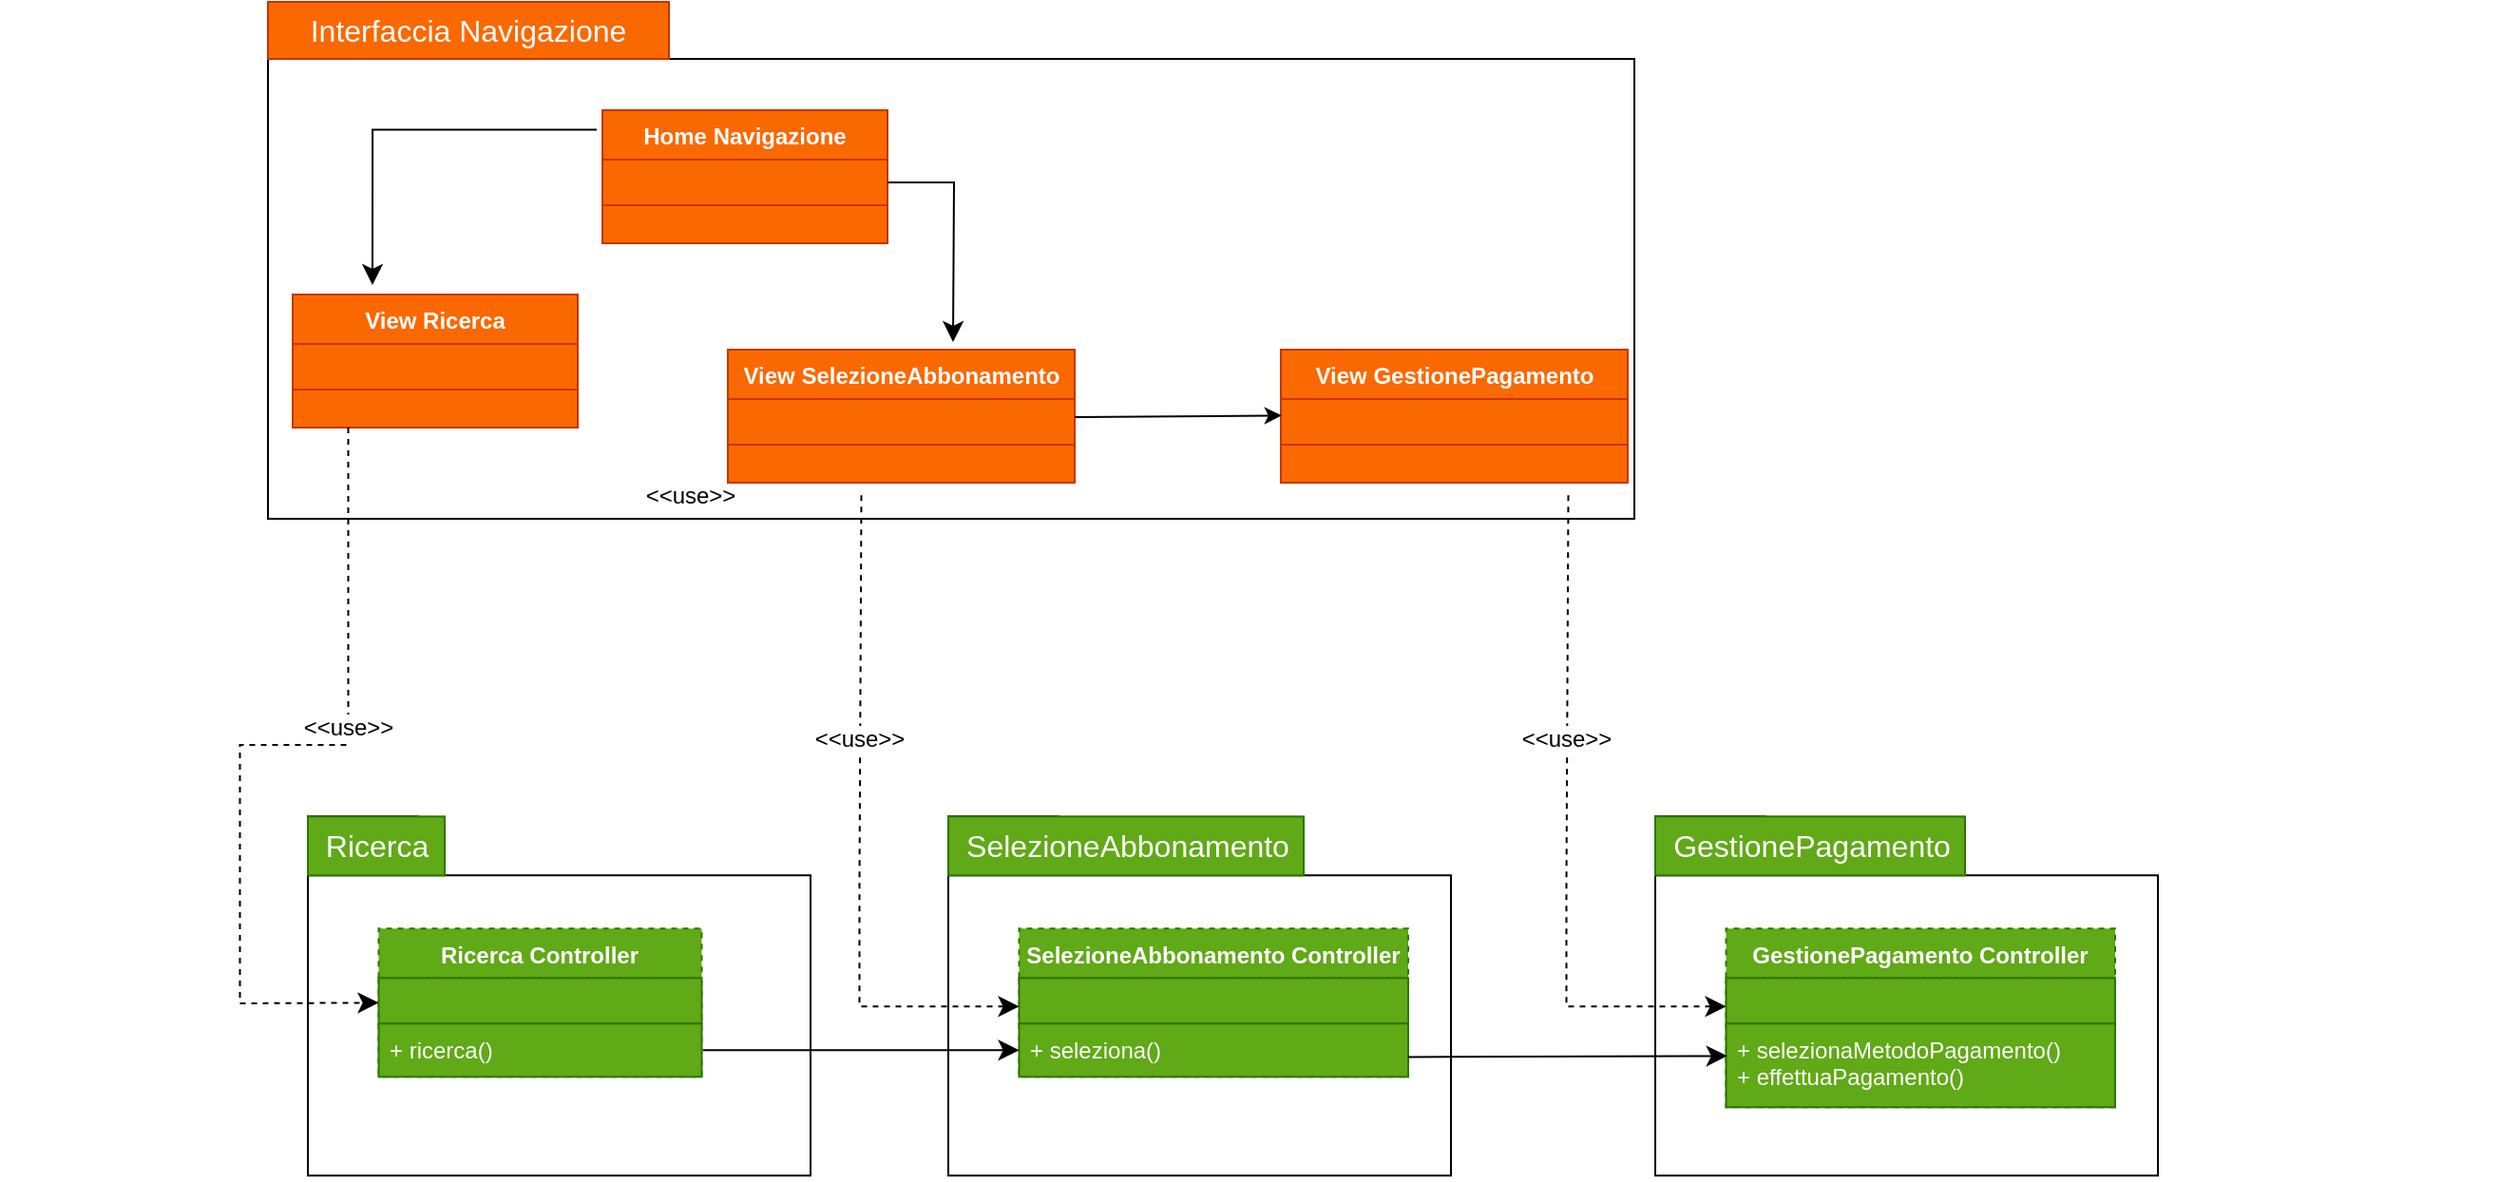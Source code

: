 <mxfile version="24.4.9" type="github">
  <diagram name="Pagina-1" id="Kk3BQr0RypFoucPu4F-1">
    <mxGraphModel dx="1771" dy="2023" grid="0" gridSize="10" guides="1" tooltips="1" connect="1" arrows="1" fold="1" page="0" pageScale="1" pageWidth="827" pageHeight="1169" math="0" shadow="0">
      <root>
        <mxCell id="0" />
        <mxCell id="1" parent="0" />
        <mxCell id="VfTNHmG4rs7rXMlGlwBh-3" style="edgeStyle=none;curved=1;rounded=0;orthogonalLoop=1;jettySize=auto;html=1;exitX=0.5;exitY=0;exitDx=0;exitDy=0;fontSize=12;startSize=8;endSize=8;" parent="1" edge="1">
          <mxGeometry relative="1" as="geometry">
            <mxPoint x="105" y="-19" as="sourcePoint" />
            <mxPoint x="105" y="-19" as="targetPoint" />
          </mxGeometry>
        </mxCell>
        <mxCell id="VfTNHmG4rs7rXMlGlwBh-4" value="" style="shape=folder;fontStyle=1;spacingTop=10;tabWidth=58;tabHeight=31;tabPosition=left;html=1;whiteSpace=wrap;" parent="1" vertex="1">
          <mxGeometry x="-85" y="-171.33" width="264.5" height="189" as="geometry" />
        </mxCell>
        <mxCell id="VfTNHmG4rs7rXMlGlwBh-5" value="Ricerca" style="text;html=1;align=center;verticalAlign=middle;resizable=0;points=[];autosize=1;fontSize=16;fillColor=#60a917;fontColor=#ffffff;strokeColor=#2D7600;" parent="1" vertex="1">
          <mxGeometry x="-85" y="-171.33" width="72" height="31" as="geometry" />
        </mxCell>
        <mxCell id="VfTNHmG4rs7rXMlGlwBh-10" value="Ricerca Controller" style="swimlane;fontStyle=1;align=center;verticalAlign=top;childLayout=stackLayout;horizontal=1;startSize=26;horizontalStack=0;resizeParent=1;resizeParentMax=0;resizeLast=0;collapsible=1;marginBottom=0;whiteSpace=wrap;html=1;fillColor=#60a917;fontColor=#ffffff;strokeColor=#2D7600;dashed=1;" parent="1" vertex="1">
          <mxGeometry x="-47.75" y="-112.33" width="170" height="78" as="geometry" />
        </mxCell>
        <mxCell id="VfTNHmG4rs7rXMlGlwBh-11" value="" style="text;strokeColor=#2D7600;fillColor=#60a917;align=left;verticalAlign=top;spacingLeft=4;spacingRight=4;overflow=hidden;rotatable=0;points=[[0,0.5],[1,0.5]];portConstraint=eastwest;whiteSpace=wrap;html=1;fontColor=#ffffff;" parent="VfTNHmG4rs7rXMlGlwBh-10" vertex="1">
          <mxGeometry y="26" width="170" height="24" as="geometry" />
        </mxCell>
        <mxCell id="VfTNHmG4rs7rXMlGlwBh-12" value="" style="line;strokeWidth=1;fillColor=#fa6800;align=left;verticalAlign=middle;spacingTop=-1;spacingLeft=3;spacingRight=3;rotatable=0;labelPosition=right;points=[];portConstraint=eastwest;strokeColor=#FF8000;fontColor=#000000;" parent="VfTNHmG4rs7rXMlGlwBh-10" vertex="1">
          <mxGeometry y="50" width="170" as="geometry" />
        </mxCell>
        <mxCell id="VfTNHmG4rs7rXMlGlwBh-13" value="+ ricerca()" style="text;strokeColor=#2D7600;fillColor=#60a917;align=left;verticalAlign=top;spacingLeft=4;spacingRight=4;overflow=hidden;rotatable=0;points=[[0,0.5],[1,0.5]];portConstraint=eastwest;whiteSpace=wrap;html=1;fontColor=#ffffff;" parent="VfTNHmG4rs7rXMlGlwBh-10" vertex="1">
          <mxGeometry y="50" width="170" height="28" as="geometry" />
        </mxCell>
        <mxCell id="VfTNHmG4rs7rXMlGlwBh-14" style="edgeStyle=none;curved=0;rounded=0;orthogonalLoop=1;jettySize=auto;html=1;exitX=0.5;exitY=1;exitDx=0;exitDy=0;fontSize=12;startSize=8;endSize=8;entryX=0;entryY=0.25;entryDx=0;entryDy=0;dashed=1;strokeColor=none;" parent="1" target="VfTNHmG4rs7rXMlGlwBh-10" edge="1">
          <mxGeometry relative="1" as="geometry">
            <mxPoint x="-238" y="-210.33" as="sourcePoint" />
            <mxPoint x="-238" y="108.67" as="targetPoint" />
            <Array as="points">
              <mxPoint x="-238" y="9.67" />
            </Array>
          </mxGeometry>
        </mxCell>
        <mxCell id="VfTNHmG4rs7rXMlGlwBh-20" value="" style="shape=folder;fontStyle=1;spacingTop=10;tabWidth=58;tabHeight=31;tabPosition=left;html=1;whiteSpace=wrap;" parent="1" vertex="1">
          <mxGeometry x="252" y="-171.33" width="264.5" height="189" as="geometry" />
        </mxCell>
        <mxCell id="VfTNHmG4rs7rXMlGlwBh-21" value="SelezioneAbbonamento" style="text;html=1;align=center;verticalAlign=middle;resizable=0;points=[];autosize=1;fontSize=16;fillColor=#60a917;fontColor=#ffffff;strokeColor=#2D7600;" parent="1" vertex="1">
          <mxGeometry x="252" y="-171.33" width="187" height="31" as="geometry" />
        </mxCell>
        <mxCell id="VfTNHmG4rs7rXMlGlwBh-26" value="SelezioneAbbonamento Controller" style="swimlane;fontStyle=1;align=center;verticalAlign=top;childLayout=stackLayout;horizontal=1;startSize=26;horizontalStack=0;resizeParent=1;resizeParentMax=0;resizeLast=0;collapsible=1;marginBottom=0;whiteSpace=wrap;html=1;fillColor=#60a917;fontColor=#ffffff;strokeColor=#2D7600;dashed=1;" parent="1" vertex="1">
          <mxGeometry x="289.25" y="-112.33" width="204.75" height="78" as="geometry" />
        </mxCell>
        <mxCell id="VfTNHmG4rs7rXMlGlwBh-27" value="" style="text;strokeColor=#2D7600;fillColor=#60a917;align=left;verticalAlign=top;spacingLeft=4;spacingRight=4;overflow=hidden;rotatable=0;points=[[0,0.5],[1,0.5]];portConstraint=eastwest;whiteSpace=wrap;html=1;fontColor=#ffffff;" parent="VfTNHmG4rs7rXMlGlwBh-26" vertex="1">
          <mxGeometry y="26" width="204.75" height="24" as="geometry" />
        </mxCell>
        <mxCell id="VfTNHmG4rs7rXMlGlwBh-28" value="" style="line;strokeWidth=1;fillColor=#fa6800;align=left;verticalAlign=middle;spacingTop=-1;spacingLeft=3;spacingRight=3;rotatable=0;labelPosition=right;points=[];portConstraint=eastwest;strokeColor=#FF8000;fontColor=#000000;" parent="VfTNHmG4rs7rXMlGlwBh-26" vertex="1">
          <mxGeometry y="50" width="204.75" as="geometry" />
        </mxCell>
        <mxCell id="VfTNHmG4rs7rXMlGlwBh-29" value="+ seleziona()" style="text;strokeColor=#2D7600;fillColor=#60a917;align=left;verticalAlign=top;spacingLeft=4;spacingRight=4;overflow=hidden;rotatable=0;points=[[0,0.5],[1,0.5]];portConstraint=eastwest;whiteSpace=wrap;html=1;fontColor=#ffffff;" parent="VfTNHmG4rs7rXMlGlwBh-26" vertex="1">
          <mxGeometry y="50" width="204.75" height="28" as="geometry" />
        </mxCell>
        <mxCell id="VfTNHmG4rs7rXMlGlwBh-30" style="edgeStyle=none;curved=0;rounded=0;orthogonalLoop=1;jettySize=auto;html=1;exitX=0.5;exitY=1;exitDx=0;exitDy=0;fontSize=12;startSize=8;endSize=8;entryX=0;entryY=0.25;entryDx=0;entryDy=0;dashed=1;strokeColor=none;" parent="1" target="VfTNHmG4rs7rXMlGlwBh-26" edge="1">
          <mxGeometry relative="1" as="geometry">
            <mxPoint x="160" y="-210.33" as="sourcePoint" />
            <mxPoint x="160" y="108.67" as="targetPoint" />
            <Array as="points">
              <mxPoint x="160" y="9.67" />
              <mxPoint x="240" y="-33.33" />
            </Array>
          </mxGeometry>
        </mxCell>
        <mxCell id="VfTNHmG4rs7rXMlGlwBh-35" style="edgeStyle=none;curved=1;rounded=0;orthogonalLoop=1;jettySize=auto;html=1;fontSize=12;startSize=8;endSize=8;" parent="1" target="VfTNHmG4rs7rXMlGlwBh-29" edge="1">
          <mxGeometry relative="1" as="geometry">
            <mxPoint x="251" y="-44.33" as="targetPoint" />
            <mxPoint x="123" y="-48.33" as="sourcePoint" />
          </mxGeometry>
        </mxCell>
        <mxCell id="VfTNHmG4rs7rXMlGlwBh-38" style="edgeStyle=none;curved=1;rounded=0;orthogonalLoop=1;jettySize=auto;html=1;exitX=0.5;exitY=0;exitDx=0;exitDy=0;fontSize=12;startSize=8;endSize=8;" parent="1" edge="1">
          <mxGeometry relative="1" as="geometry">
            <mxPoint x="1057" y="-19" as="sourcePoint" />
            <mxPoint x="1057" y="-19" as="targetPoint" />
          </mxGeometry>
        </mxCell>
        <mxCell id="VfTNHmG4rs7rXMlGlwBh-39" value="" style="shape=folder;fontStyle=1;spacingTop=10;tabWidth=58;tabHeight=31;tabPosition=left;html=1;whiteSpace=wrap;" parent="1" vertex="1">
          <mxGeometry x="624" y="-171.33" width="264.5" height="189" as="geometry" />
        </mxCell>
        <mxCell id="VfTNHmG4rs7rXMlGlwBh-40" value="GestionePagamento" style="text;html=1;align=center;verticalAlign=middle;resizable=0;points=[];autosize=1;fontSize=16;fillColor=#60a917;fontColor=#ffffff;strokeColor=#2D7600;" parent="1" vertex="1">
          <mxGeometry x="624" y="-171.33" width="163" height="31" as="geometry" />
        </mxCell>
        <mxCell id="VfTNHmG4rs7rXMlGlwBh-45" value="GestionePagamento Controller" style="swimlane;fontStyle=1;align=center;verticalAlign=top;childLayout=stackLayout;horizontal=1;startSize=26;horizontalStack=0;resizeParent=1;resizeParentMax=0;resizeLast=0;collapsible=1;marginBottom=0;whiteSpace=wrap;html=1;fillColor=#60a917;fontColor=#ffffff;strokeColor=#2D7600;dashed=1;" parent="1" vertex="1">
          <mxGeometry x="661.25" y="-112.33" width="204.75" height="94" as="geometry" />
        </mxCell>
        <mxCell id="VfTNHmG4rs7rXMlGlwBh-46" value="" style="text;strokeColor=#2D7600;fillColor=#60a917;align=left;verticalAlign=top;spacingLeft=4;spacingRight=4;overflow=hidden;rotatable=0;points=[[0,0.5],[1,0.5]];portConstraint=eastwest;whiteSpace=wrap;html=1;fontColor=#ffffff;" parent="VfTNHmG4rs7rXMlGlwBh-45" vertex="1">
          <mxGeometry y="26" width="204.75" height="24" as="geometry" />
        </mxCell>
        <mxCell id="VfTNHmG4rs7rXMlGlwBh-47" value="" style="line;strokeWidth=1;fillColor=#fa6800;align=left;verticalAlign=middle;spacingTop=-1;spacingLeft=3;spacingRight=3;rotatable=0;labelPosition=right;points=[];portConstraint=eastwest;strokeColor=#FF8000;fontColor=#000000;" parent="VfTNHmG4rs7rXMlGlwBh-45" vertex="1">
          <mxGeometry y="50" width="204.75" as="geometry" />
        </mxCell>
        <mxCell id="VfTNHmG4rs7rXMlGlwBh-48" value="&lt;div&gt;+ selezionaMetodoPagamento()&lt;/div&gt;&lt;div&gt;+ effettuaPagamento()&lt;br&gt;&lt;/div&gt;" style="text;strokeColor=#2D7600;fillColor=#60a917;align=left;verticalAlign=top;spacingLeft=4;spacingRight=4;overflow=hidden;rotatable=0;points=[[0,0.5],[1,0.5]];portConstraint=eastwest;whiteSpace=wrap;html=1;fontColor=#ffffff;" parent="VfTNHmG4rs7rXMlGlwBh-45" vertex="1">
          <mxGeometry y="50" width="204.75" height="44" as="geometry" />
        </mxCell>
        <mxCell id="VfTNHmG4rs7rXMlGlwBh-49" style="edgeStyle=none;curved=0;rounded=0;orthogonalLoop=1;jettySize=auto;html=1;exitX=0.5;exitY=1;exitDx=0;exitDy=0;fontSize=12;startSize=8;endSize=8;entryX=0;entryY=0.25;entryDx=0;entryDy=0;dashed=1;strokeColor=none;" parent="1" target="VfTNHmG4rs7rXMlGlwBh-45" edge="1">
          <mxGeometry relative="1" as="geometry">
            <mxPoint x="640" y="-210.33" as="sourcePoint" />
            <mxPoint x="640" y="108.67" as="targetPoint" />
            <Array as="points">
              <mxPoint x="640" y="9.67" />
              <mxPoint x="720" y="-33.33" />
            </Array>
          </mxGeometry>
        </mxCell>
        <mxCell id="VfTNHmG4rs7rXMlGlwBh-52" style="edgeStyle=none;curved=1;rounded=0;orthogonalLoop=1;jettySize=auto;html=1;exitX=1;exitY=0.5;exitDx=0;exitDy=0;fontSize=12;startSize=8;endSize=8;entryX=0.003;entryY=0.306;entryDx=0;entryDy=0;entryPerimeter=0;" parent="1" edge="1">
          <mxGeometry relative="1" as="geometry">
            <mxPoint x="494.0" y="-44.79" as="sourcePoint" />
            <mxPoint x="661.864" y="-45.326" as="targetPoint" />
          </mxGeometry>
        </mxCell>
        <mxCell id="nkJpt4aMZopo78Bp3ATW-1" value="" style="shape=folder;fontStyle=1;spacingTop=10;tabWidth=210;tabHeight=30;tabPosition=left;html=1;whiteSpace=wrap;" vertex="1" parent="1">
          <mxGeometry x="-106" y="-600" width="719" height="272" as="geometry" />
        </mxCell>
        <mxCell id="nkJpt4aMZopo78Bp3ATW-2" value="&lt;font color=&quot;#ffffff&quot;&gt;Interfaccia Navigazione&lt;br&gt;&lt;/font&gt;" style="text;strokeColor=#C73500;fillColor=#fa6800;html=1;align=center;verticalAlign=middle;whiteSpace=wrap;rounded=0;fontSize=16;fontColor=#000000;" vertex="1" parent="1">
          <mxGeometry x="-106" y="-600" width="211" height="30" as="geometry" />
        </mxCell>
        <mxCell id="nkJpt4aMZopo78Bp3ATW-3" style="edgeStyle=none;curved=1;rounded=0;orthogonalLoop=1;jettySize=auto;html=1;exitX=0.5;exitY=0;exitDx=0;exitDy=0;fontSize=12;startSize=8;endSize=8;" edge="1" parent="1">
          <mxGeometry relative="1" as="geometry">
            <mxPoint x="309" y="-564" as="sourcePoint" />
            <mxPoint x="309" y="-564" as="targetPoint" />
          </mxGeometry>
        </mxCell>
        <mxCell id="nkJpt4aMZopo78Bp3ATW-13" value="&lt;font color=&quot;#ffffff&quot;&gt;Home Navigazione&lt;/font&gt;" style="swimlane;fontStyle=1;align=center;verticalAlign=top;childLayout=stackLayout;horizontal=1;startSize=26;horizontalStack=0;resizeParent=1;resizeParentMax=0;resizeLast=0;collapsible=1;marginBottom=0;whiteSpace=wrap;html=1;fillColor=#fa6800;fontColor=#000000;strokeColor=#C73500;" vertex="1" parent="1">
          <mxGeometry x="70" y="-543" width="150" height="70" as="geometry" />
        </mxCell>
        <mxCell id="nkJpt4aMZopo78Bp3ATW-14" value="" style="text;strokeColor=#C73500;fillColor=#fa6800;align=left;verticalAlign=top;spacingLeft=4;spacingRight=4;overflow=hidden;rotatable=0;points=[[0,0.5],[1,0.5]];portConstraint=eastwest;whiteSpace=wrap;html=1;fontColor=#000000;" vertex="1" parent="nkJpt4aMZopo78Bp3ATW-13">
          <mxGeometry y="26" width="150" height="24" as="geometry" />
        </mxCell>
        <mxCell id="nkJpt4aMZopo78Bp3ATW-15" value="" style="line;strokeWidth=1;fillColor=#fa6800;align=left;verticalAlign=middle;spacingTop=-1;spacingLeft=3;spacingRight=3;rotatable=0;labelPosition=right;points=[];portConstraint=eastwest;strokeColor=#FF8000;fontColor=#000000;" vertex="1" parent="nkJpt4aMZopo78Bp3ATW-13">
          <mxGeometry y="50" width="150" as="geometry" />
        </mxCell>
        <mxCell id="nkJpt4aMZopo78Bp3ATW-16" value="&lt;div&gt;&lt;br&gt;&lt;/div&gt;&lt;div&gt;&lt;br&gt;&lt;/div&gt;" style="text;strokeColor=#C73500;fillColor=#fa6800;align=left;verticalAlign=top;spacingLeft=4;spacingRight=4;overflow=hidden;rotatable=0;points=[[0,0.5],[1,0.5]];portConstraint=eastwest;whiteSpace=wrap;html=1;fontColor=#000000;" vertex="1" parent="nkJpt4aMZopo78Bp3ATW-13">
          <mxGeometry y="50" width="150" height="20" as="geometry" />
        </mxCell>
        <mxCell id="nkJpt4aMZopo78Bp3ATW-17" value="&amp;lt;&amp;lt;use&amp;gt;&amp;gt;" style="edgeLabel;html=1;align=center;verticalAlign=middle;resizable=0;points=[];fontSize=12;" vertex="1" connectable="0" parent="1">
          <mxGeometry x="116.194" y="-340.329" as="geometry" />
        </mxCell>
        <mxCell id="nkJpt4aMZopo78Bp3ATW-18" style="edgeStyle=none;curved=0;rounded=0;orthogonalLoop=1;jettySize=auto;html=1;exitX=1;exitY=0.5;exitDx=0;exitDy=0;fontSize=12;startSize=8;endSize=8;entryX=0.5;entryY=0;entryDx=0;entryDy=0;" edge="1" parent="1" source="nkJpt4aMZopo78Bp3ATW-14">
          <mxGeometry relative="1" as="geometry">
            <mxPoint x="254.5" y="-421" as="targetPoint" />
            <Array as="points">
              <mxPoint x="255" y="-505" />
            </Array>
          </mxGeometry>
        </mxCell>
        <mxCell id="nkJpt4aMZopo78Bp3ATW-19" style="edgeStyle=none;curved=0;rounded=0;orthogonalLoop=1;jettySize=auto;html=1;fontSize=12;startSize=8;endSize=8;entryX=0.613;entryY=0.025;entryDx=0;entryDy=0;entryPerimeter=0;" edge="1" parent="1">
          <mxGeometry relative="1" as="geometry">
            <mxPoint x="67.05" y="-532.75" as="sourcePoint" />
            <mxPoint x="-51.0" y="-451" as="targetPoint" />
            <Array as="points">
              <mxPoint x="-50.95" y="-532.75" />
            </Array>
          </mxGeometry>
        </mxCell>
        <mxCell id="nkJpt4aMZopo78Bp3ATW-24" value="&lt;font color=&quot;#ffffff&quot;&gt;View Ricerca&lt;/font&gt;" style="swimlane;fontStyle=1;align=center;verticalAlign=top;childLayout=stackLayout;horizontal=1;startSize=26;horizontalStack=0;resizeParent=1;resizeParentMax=0;resizeLast=0;collapsible=1;marginBottom=0;whiteSpace=wrap;html=1;fillColor=#fa6800;fontColor=#000000;strokeColor=#C73500;" vertex="1" parent="1">
          <mxGeometry x="-93" y="-446" width="150" height="70" as="geometry" />
        </mxCell>
        <mxCell id="nkJpt4aMZopo78Bp3ATW-25" value="" style="text;strokeColor=#C73500;fillColor=#fa6800;align=left;verticalAlign=top;spacingLeft=4;spacingRight=4;overflow=hidden;rotatable=0;points=[[0,0.5],[1,0.5]];portConstraint=eastwest;whiteSpace=wrap;html=1;fontColor=#000000;" vertex="1" parent="nkJpt4aMZopo78Bp3ATW-24">
          <mxGeometry y="26" width="150" height="24" as="geometry" />
        </mxCell>
        <mxCell id="nkJpt4aMZopo78Bp3ATW-26" value="" style="line;strokeWidth=1;fillColor=#fa6800;align=left;verticalAlign=middle;spacingTop=-1;spacingLeft=3;spacingRight=3;rotatable=0;labelPosition=right;points=[];portConstraint=eastwest;strokeColor=#FF8000;fontColor=#000000;" vertex="1" parent="nkJpt4aMZopo78Bp3ATW-24">
          <mxGeometry y="50" width="150" as="geometry" />
        </mxCell>
        <mxCell id="nkJpt4aMZopo78Bp3ATW-27" value="&lt;div&gt;&lt;br&gt;&lt;/div&gt;&lt;div&gt;&lt;br&gt;&lt;/div&gt;" style="text;strokeColor=#C73500;fillColor=#fa6800;align=left;verticalAlign=top;spacingLeft=4;spacingRight=4;overflow=hidden;rotatable=0;points=[[0,0.5],[1,0.5]];portConstraint=eastwest;whiteSpace=wrap;html=1;fontColor=#000000;" vertex="1" parent="nkJpt4aMZopo78Bp3ATW-24">
          <mxGeometry y="50" width="150" height="20" as="geometry" />
        </mxCell>
        <mxCell id="nkJpt4aMZopo78Bp3ATW-28" value="&lt;font color=&quot;#ffffff&quot;&gt;View SelezioneAbbonamento&lt;br&gt;&lt;/font&gt;" style="swimlane;fontStyle=1;align=center;verticalAlign=top;childLayout=stackLayout;horizontal=1;startSize=26;horizontalStack=0;resizeParent=1;resizeParentMax=0;resizeLast=0;collapsible=1;marginBottom=0;whiteSpace=wrap;html=1;fillColor=#fa6800;fontColor=#000000;strokeColor=#C73500;" vertex="1" parent="1">
          <mxGeometry x="136" y="-417" width="182.5" height="70" as="geometry" />
        </mxCell>
        <mxCell id="nkJpt4aMZopo78Bp3ATW-29" value="" style="text;strokeColor=#C73500;fillColor=#fa6800;align=left;verticalAlign=top;spacingLeft=4;spacingRight=4;overflow=hidden;rotatable=0;points=[[0,0.5],[1,0.5]];portConstraint=eastwest;whiteSpace=wrap;html=1;fontColor=#000000;" vertex="1" parent="nkJpt4aMZopo78Bp3ATW-28">
          <mxGeometry y="26" width="182.5" height="24" as="geometry" />
        </mxCell>
        <mxCell id="nkJpt4aMZopo78Bp3ATW-30" value="" style="line;strokeWidth=1;fillColor=#fa6800;align=left;verticalAlign=middle;spacingTop=-1;spacingLeft=3;spacingRight=3;rotatable=0;labelPosition=right;points=[];portConstraint=eastwest;strokeColor=#FF8000;fontColor=#000000;" vertex="1" parent="nkJpt4aMZopo78Bp3ATW-28">
          <mxGeometry y="50" width="182.5" as="geometry" />
        </mxCell>
        <mxCell id="nkJpt4aMZopo78Bp3ATW-31" value="&lt;div&gt;&lt;br&gt;&lt;/div&gt;&lt;div&gt;&lt;br&gt;&lt;/div&gt;" style="text;strokeColor=#C73500;fillColor=#fa6800;align=left;verticalAlign=top;spacingLeft=4;spacingRight=4;overflow=hidden;rotatable=0;points=[[0,0.5],[1,0.5]];portConstraint=eastwest;whiteSpace=wrap;html=1;fontColor=#000000;" vertex="1" parent="nkJpt4aMZopo78Bp3ATW-28">
          <mxGeometry y="50" width="182.5" height="20" as="geometry" />
        </mxCell>
        <mxCell id="nkJpt4aMZopo78Bp3ATW-32" value="&lt;font color=&quot;#ffffff&quot;&gt;View GestionePagamento&lt;/font&gt;" style="swimlane;fontStyle=1;align=center;verticalAlign=top;childLayout=stackLayout;horizontal=1;startSize=26;horizontalStack=0;resizeParent=1;resizeParentMax=0;resizeLast=0;collapsible=1;marginBottom=0;whiteSpace=wrap;html=1;fillColor=#fa6800;fontColor=#000000;strokeColor=#C73500;" vertex="1" parent="1">
          <mxGeometry x="427" y="-417" width="182.5" height="70" as="geometry" />
        </mxCell>
        <mxCell id="nkJpt4aMZopo78Bp3ATW-33" value="" style="text;strokeColor=#C73500;fillColor=#fa6800;align=left;verticalAlign=top;spacingLeft=4;spacingRight=4;overflow=hidden;rotatable=0;points=[[0,0.5],[1,0.5]];portConstraint=eastwest;whiteSpace=wrap;html=1;fontColor=#000000;" vertex="1" parent="nkJpt4aMZopo78Bp3ATW-32">
          <mxGeometry y="26" width="182.5" height="24" as="geometry" />
        </mxCell>
        <mxCell id="nkJpt4aMZopo78Bp3ATW-34" value="" style="line;strokeWidth=1;fillColor=#fa6800;align=left;verticalAlign=middle;spacingTop=-1;spacingLeft=3;spacingRight=3;rotatable=0;labelPosition=right;points=[];portConstraint=eastwest;strokeColor=#FF8000;fontColor=#000000;" vertex="1" parent="nkJpt4aMZopo78Bp3ATW-32">
          <mxGeometry y="50" width="182.5" as="geometry" />
        </mxCell>
        <mxCell id="nkJpt4aMZopo78Bp3ATW-35" value="&lt;div&gt;&lt;br&gt;&lt;/div&gt;&lt;div&gt;&lt;br&gt;&lt;/div&gt;" style="text;strokeColor=#C73500;fillColor=#fa6800;align=left;verticalAlign=top;spacingLeft=4;spacingRight=4;overflow=hidden;rotatable=0;points=[[0,0.5],[1,0.5]];portConstraint=eastwest;whiteSpace=wrap;html=1;fontColor=#000000;" vertex="1" parent="nkJpt4aMZopo78Bp3ATW-32">
          <mxGeometry y="50" width="182.5" height="20" as="geometry" />
        </mxCell>
        <mxCell id="nkJpt4aMZopo78Bp3ATW-42" value="" style="endArrow=classic;html=1;rounded=0;entryX=0.002;entryY=0.36;entryDx=0;entryDy=0;entryPerimeter=0;" edge="1" parent="1" target="nkJpt4aMZopo78Bp3ATW-33">
          <mxGeometry width="50" height="50" relative="1" as="geometry">
            <mxPoint x="318.5" y="-381.5" as="sourcePoint" />
            <mxPoint x="419.5" y="-382.5" as="targetPoint" />
          </mxGeometry>
        </mxCell>
        <mxCell id="nkJpt4aMZopo78Bp3ATW-43" style="edgeStyle=none;curved=0;rounded=0;orthogonalLoop=1;jettySize=auto;html=1;exitX=0.186;exitY=1.094;exitDx=0;exitDy=0;fontSize=12;startSize=8;endSize=8;dashed=1;exitPerimeter=0;" edge="1" parent="1">
          <mxGeometry relative="1" as="geometry">
            <mxPoint x="-63.75" y="-376" as="sourcePoint" />
            <mxPoint x="-47.75" y="-73.33" as="targetPoint" />
            <Array as="points">
              <mxPoint x="-63.75" y="-209" />
              <mxPoint x="-120.75" y="-209" />
              <mxPoint x="-120.75" y="-73" />
            </Array>
          </mxGeometry>
        </mxCell>
        <mxCell id="nkJpt4aMZopo78Bp3ATW-44" value="&amp;lt;&amp;lt;use&amp;gt;&amp;gt;" style="edgeLabel;html=1;align=center;verticalAlign=middle;resizable=0;points=[];fontSize=12;" vertex="1" connectable="0" parent="nkJpt4aMZopo78Bp3ATW-43">
          <mxGeometry x="-0.272" y="-1" relative="1" as="geometry">
            <mxPoint as="offset" />
          </mxGeometry>
        </mxCell>
        <mxCell id="nkJpt4aMZopo78Bp3ATW-45" style="edgeStyle=none;curved=0;rounded=0;orthogonalLoop=1;jettySize=auto;html=1;exitX=0.433;exitY=1;exitDx=0;exitDy=0;fontSize=12;startSize=8;endSize=8;dashed=1;exitPerimeter=0;" edge="1" parent="1">
          <mxGeometry relative="1" as="geometry">
            <mxPoint x="206.25" y="-340.33" as="sourcePoint" />
            <mxPoint x="289.25" y="-71.33" as="targetPoint" />
            <Array as="points">
              <mxPoint x="205.25" y="-135.33" />
              <mxPoint x="205.25" y="-71.33" />
            </Array>
          </mxGeometry>
        </mxCell>
        <mxCell id="nkJpt4aMZopo78Bp3ATW-46" value="&amp;lt;&amp;lt;use&amp;gt;&amp;gt;" style="edgeLabel;html=1;align=center;verticalAlign=middle;resizable=0;points=[];fontSize=12;" vertex="1" connectable="0" parent="nkJpt4aMZopo78Bp3ATW-45">
          <mxGeometry x="-0.272" y="-1" relative="1" as="geometry">
            <mxPoint as="offset" />
          </mxGeometry>
        </mxCell>
        <mxCell id="nkJpt4aMZopo78Bp3ATW-47" style="edgeStyle=none;curved=0;rounded=0;orthogonalLoop=1;jettySize=auto;html=1;exitX=0.433;exitY=1;exitDx=0;exitDy=0;fontSize=12;startSize=8;endSize=8;dashed=1;exitPerimeter=0;" edge="1" parent="1">
          <mxGeometry relative="1" as="geometry">
            <mxPoint x="578.25" y="-340.33" as="sourcePoint" />
            <mxPoint x="661.25" y="-71.33" as="targetPoint" />
            <Array as="points">
              <mxPoint x="577.25" y="-135.33" />
              <mxPoint x="577.25" y="-71.33" />
            </Array>
          </mxGeometry>
        </mxCell>
        <mxCell id="nkJpt4aMZopo78Bp3ATW-48" value="&amp;lt;&amp;lt;use&amp;gt;&amp;gt;" style="edgeLabel;html=1;align=center;verticalAlign=middle;resizable=0;points=[];fontSize=12;" vertex="1" connectable="0" parent="nkJpt4aMZopo78Bp3ATW-47">
          <mxGeometry x="-0.272" y="-1" relative="1" as="geometry">
            <mxPoint as="offset" />
          </mxGeometry>
        </mxCell>
      </root>
    </mxGraphModel>
  </diagram>
</mxfile>
